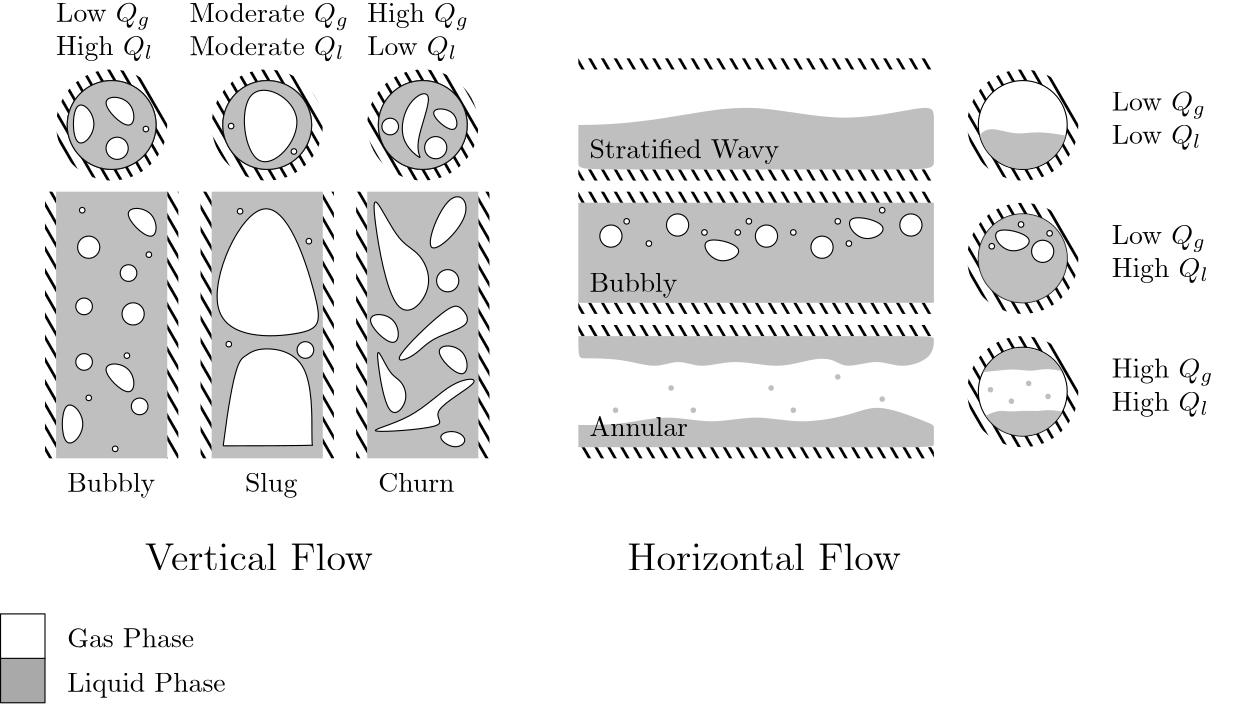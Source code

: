 <?xml version="1.0"?>
<!DOCTYPE ipe SYSTEM "ipe.dtd">
<ipe version="70206" creator="Ipe 7.2.7">
<info created="D:20170503130913" modified="D:20170503134047"/>
<ipestyle name="basic">
<symbol name="arrow/arc(spx)">
<path stroke="sym-stroke" fill="sym-stroke" pen="sym-pen">
0 0 m
-1 0.333 l
-1 -0.333 l
h
</path>
</symbol>
<symbol name="arrow/farc(spx)">
<path stroke="sym-stroke" fill="white" pen="sym-pen">
0 0 m
-1 0.333 l
-1 -0.333 l
h
</path>
</symbol>
<symbol name="arrow/ptarc(spx)">
<path stroke="sym-stroke" fill="sym-stroke" pen="sym-pen">
0 0 m
-1 0.333 l
-0.8 0 l
-1 -0.333 l
h
</path>
</symbol>
<symbol name="arrow/fptarc(spx)">
<path stroke="sym-stroke" fill="white" pen="sym-pen">
0 0 m
-1 0.333 l
-0.8 0 l
-1 -0.333 l
h
</path>
</symbol>
<symbol name="mark/circle(sx)" transformations="translations">
<path fill="sym-stroke">
0.6 0 0 0.6 0 0 e
0.4 0 0 0.4 0 0 e
</path>
</symbol>
<symbol name="mark/disk(sx)" transformations="translations">
<path fill="sym-stroke">
0.6 0 0 0.6 0 0 e
</path>
</symbol>
<symbol name="mark/fdisk(sfx)" transformations="translations">
<group>
<path fill="sym-fill">
0.5 0 0 0.5 0 0 e
</path>
<path fill="sym-stroke" fillrule="eofill">
0.6 0 0 0.6 0 0 e
0.4 0 0 0.4 0 0 e
</path>
</group>
</symbol>
<symbol name="mark/box(sx)" transformations="translations">
<path fill="sym-stroke" fillrule="eofill">
-0.6 -0.6 m
0.6 -0.6 l
0.6 0.6 l
-0.6 0.6 l
h
-0.4 -0.4 m
0.4 -0.4 l
0.4 0.4 l
-0.4 0.4 l
h
</path>
</symbol>
<symbol name="mark/square(sx)" transformations="translations">
<path fill="sym-stroke">
-0.6 -0.6 m
0.6 -0.6 l
0.6 0.6 l
-0.6 0.6 l
h
</path>
</symbol>
<symbol name="mark/fsquare(sfx)" transformations="translations">
<group>
<path fill="sym-fill">
-0.5 -0.5 m
0.5 -0.5 l
0.5 0.5 l
-0.5 0.5 l
h
</path>
<path fill="sym-stroke" fillrule="eofill">
-0.6 -0.6 m
0.6 -0.6 l
0.6 0.6 l
-0.6 0.6 l
h
-0.4 -0.4 m
0.4 -0.4 l
0.4 0.4 l
-0.4 0.4 l
h
</path>
</group>
</symbol>
<symbol name="mark/cross(sx)" transformations="translations">
<group>
<path fill="sym-stroke">
-0.43 -0.57 m
0.57 0.43 l
0.43 0.57 l
-0.57 -0.43 l
h
</path>
<path fill="sym-stroke">
-0.43 0.57 m
0.57 -0.43 l
0.43 -0.57 l
-0.57 0.43 l
h
</path>
</group>
</symbol>
<symbol name="arrow/fnormal(spx)">
<path stroke="sym-stroke" fill="white" pen="sym-pen">
0 0 m
-1 0.333 l
-1 -0.333 l
h
</path>
</symbol>
<symbol name="arrow/pointed(spx)">
<path stroke="sym-stroke" fill="sym-stroke" pen="sym-pen">
0 0 m
-1 0.333 l
-0.8 0 l
-1 -0.333 l
h
</path>
</symbol>
<symbol name="arrow/fpointed(spx)">
<path stroke="sym-stroke" fill="white" pen="sym-pen">
0 0 m
-1 0.333 l
-0.8 0 l
-1 -0.333 l
h
</path>
</symbol>
<symbol name="arrow/linear(spx)">
<path stroke="sym-stroke" pen="sym-pen">
-1 0.333 m
0 0 l
-1 -0.333 l
</path>
</symbol>
<symbol name="arrow/fdouble(spx)">
<path stroke="sym-stroke" fill="white" pen="sym-pen">
0 0 m
-1 0.333 l
-1 -0.333 l
h
-1 0 m
-2 0.333 l
-2 -0.333 l
h
</path>
</symbol>
<symbol name="arrow/double(spx)">
<path stroke="sym-stroke" fill="sym-stroke" pen="sym-pen">
0 0 m
-1 0.333 l
-1 -0.333 l
h
-1 0 m
-2 0.333 l
-2 -0.333 l
h
</path>
</symbol>
<pen name="heavier" value="0.8"/>
<pen name="fat" value="1.2"/>
<pen name="ultrafat" value="2"/>
<symbolsize name="large" value="5"/>
<symbolsize name="small" value="2"/>
<symbolsize name="tiny" value="1.1"/>
<arrowsize name="large" value="10"/>
<arrowsize name="small" value="5"/>
<arrowsize name="tiny" value="3"/>
<color name="red" value="1 0 0"/>
<color name="green" value="0 1 0"/>
<color name="blue" value="0 0 1"/>
<color name="yellow" value="1 1 0"/>
<color name="orange" value="1 0.647 0"/>
<color name="gold" value="1 0.843 0"/>
<color name="purple" value="0.627 0.125 0.941"/>
<color name="gray" value="0.745"/>
<color name="brown" value="0.647 0.165 0.165"/>
<color name="navy" value="0 0 0.502"/>
<color name="pink" value="1 0.753 0.796"/>
<color name="seagreen" value="0.18 0.545 0.341"/>
<color name="turquoise" value="0.251 0.878 0.816"/>
<color name="violet" value="0.933 0.51 0.933"/>
<color name="darkblue" value="0 0 0.545"/>
<color name="darkcyan" value="0 0.545 0.545"/>
<color name="darkgray" value="0.663"/>
<color name="darkgreen" value="0 0.392 0"/>
<color name="darkmagenta" value="0.545 0 0.545"/>
<color name="darkorange" value="1 0.549 0"/>
<color name="darkred" value="0.545 0 0"/>
<color name="lightblue" value="0.678 0.847 0.902"/>
<color name="lightcyan" value="0.878 1 1"/>
<color name="lightgray" value="0.827"/>
<color name="lightgreen" value="0.565 0.933 0.565"/>
<color name="lightyellow" value="1 1 0.878"/>
<dashstyle name="dashed" value="[4] 0"/>
<dashstyle name="dotted" value="[1 3] 0"/>
<dashstyle name="dash dotted" value="[4 2 1 2] 0"/>
<dashstyle name="dash dot dotted" value="[4 2 1 2 1 2] 0"/>
<textsize name="large" value="\large"/>
<textsize name="Large" value="\Large"/>
<textsize name="LARGE" value="\LARGE"/>
<textsize name="huge" value="\huge"/>
<textsize name="Huge" value="\Huge"/>
<textsize name="small" value="\small"/>
<textsize name="footnote" value="\footnotesize"/>
<textsize name="tiny" value="\tiny"/>
<textstyle name="center" begin="\begin{center}" end="\end{center}"/>
<textstyle name="itemize" begin="\begin{itemize}" end="\end{itemize}"/>
<textstyle name="item" begin="\begin{itemize}\item{}" end="\end{itemize}"/>
<gridsize name="4 pts" value="4"/>
<gridsize name="8 pts (~3 mm)" value="8"/>
<gridsize name="16 pts (~6 mm)" value="16"/>
<gridsize name="32 pts (~12 mm)" value="32"/>
<gridsize name="10 pts (~3.5 mm)" value="10"/>
<gridsize name="20 pts (~7 mm)" value="20"/>
<gridsize name="14 pts (~5 mm)" value="14"/>
<gridsize name="28 pts (~10 mm)" value="28"/>
<gridsize name="56 pts (~20 mm)" value="56"/>
<anglesize name="90 deg" value="90"/>
<anglesize name="60 deg" value="60"/>
<anglesize name="45 deg" value="45"/>
<anglesize name="30 deg" value="30"/>
<anglesize name="22.5 deg" value="22.5"/>
<opacity name="10%" value="0.1"/>
<opacity name="30%" value="0.3"/>
<opacity name="50%" value="0.5"/>
<opacity name="75%" value="0.75"/>
<tiling name="falling" angle="-60" step="4" width="1"/>
<tiling name="rising" angle="30" step="4" width="1"/>
</ipestyle>
<page>
<layer name="alpha"/>
<view layers="alpha" active="alpha"/>
<path layer="alpha" matrix="1 0 0 1 -328 0" fill="black" tiling="falling">
20 0 0 20 496 676 e
</path>
<path matrix="1 0 0 1 -272 0" fill="black" tiling="falling">
20 0 0 20 496 676 e
</path>
<path matrix="1 0 0 1 -216 0" fill="black" tiling="falling">
20 0 0 20 496 676 e
</path>
<path matrix="1 0 0 1 -328 0" stroke="black" fill="white">
16 0 0 16 496 676 e
</path>
<path matrix="1 0 0 1 -272 0" stroke="black" fill="white">
16 0 0 16 496 676 e
</path>
<path matrix="1 0 0 1 -216 0" stroke="black" fill="white">
16 0 0 16 496 676 e
</path>
<path fill="black" tiling="falling">
20 0 0 20 496 676 e
</path>
<path matrix="1 0 0 1 0 4" fill="black" tiling="falling">
20 0 0 20 496 624 e
</path>
<path matrix="1 0 0 1 0 4" fill="black" tiling="falling">
20 0 0 20 496 576 e
</path>
<path matrix="1 0 0 1 240 72" fill="black" tiling="falling">
96 628 m
96 624 l
224 624 l
224 628 l
h
</path>
<path matrix="1 0 0 1 240 32" fill="black" tiling="falling">
96 628 m
96 624 l
224 624 l
224 628 l
h
</path>
<path matrix="1 0 0 1 240 24" fill="black" tiling="falling">
96 628 m
96 624 l
224 624 l
224 628 l
h
</path>
<path matrix="1 0 0 1 240 -16" fill="black" tiling="falling">
96 628 m
96 624 l
224 624 l
224 628 l
h
</path>
<path matrix="1 0 0 1 240 -24" fill="black" tiling="falling">
96 628 m
96 624 l
224 624 l
224 628 l
h
</path>
<path matrix="1 0 0 1 240 -68" fill="black" tiling="falling">
96 628 m
96 624 l
224 624 l
224 628 l
h
</path>
<path matrix="0 0.75 -1 0 884 484" fill="black" tiling="falling">
96 628 m
96 624 l
224 624 l
224 628 l
h
</path>
<path matrix="0 0.75 -1 0 928 484" fill="black" tiling="falling">
96 628 m
96 624 l
224 624 l
224 628 l
h
</path>
<path matrix="1 0 0 1 240 84" fill="darkgray" opacity="75%">
96 592 m
112 592
136 596
160 600
192 592
224 600
224 596
224 576
224 576
96 576
96 576
96 592
96 592
96 592 c
</path>
<path matrix="1 0 0 0.75 240 240" fill="darkgray" opacity="75%">
96 544 m
96 496 l
224 496 l
224 544 l
h
</path>
<path matrix="1 0 0 1 119.731 96" stroke="black" fill="1">
4 0 0 4 336 544 e
</path>
<path matrix="1 0 0 1 141.397 165.322" stroke="black" fill="1">
1 0 0 1 304 480 e
</path>
<path matrix="1 0 0 1 125.397 161.322" stroke="black" fill="1">
1 0 0 1 304 480 e
</path>
<path matrix="1 0 0 1 109.397 157.322" stroke="black" fill="1">
1 0 0 1 304 480 e
</path>
<path matrix="1 0 0 1 93.397 161.322" stroke="black" fill="1">
1 0 0 1 304 480 e
</path>
<path matrix="1 0 0 1 89.397 157.322" stroke="black" fill="1">
1 0 0 1 304 480 e
</path>
<path matrix="1 0 0 1 129.397 153.322" stroke="black" fill="1">
1 0 0 1 304 480 e
</path>
<path matrix="1 0 0 1 77.397 157.322" stroke="black" fill="1">
1 0 0 1 304 480 e
</path>
<path matrix="1 0 0 1 57.397 153.322" stroke="black" fill="1">
1 0 0 1 304 480 e
</path>
<path matrix="1 0 0 1 49.397 161.322" stroke="black" fill="1">
1 0 0 1 304 480 e
</path>
<path matrix="1 0 0 1 67.731 92" stroke="black" fill="1">
4 0 0 4 336 544 e
</path>
<path matrix="1 0 0 1 11.731 92" stroke="black" fill="1">
4 0 0 4 336 544 e
</path>
<path matrix="1 0 0 1 35.731 96" stroke="black" fill="1">
4 0 0 4 336 544 e
</path>
<path matrix="1 0 0 1 87.731 88" stroke="black" fill="1">
4 0 0 4 336 544 e
</path>
<path matrix="-0.852129 -0.523332 0.523332 -0.852129 406.844 1232.27" stroke="black" fill="1">
288 512
272 528
288 528 u
</path>
<path matrix="-0.852129 -0.523332 0.523332 -0.852129 354.844 1224.27" stroke="black" fill="1">
288 512
272 528
288 528 u
</path>
<path matrix="1 0 0 1 240 136" fill="darkgray" opacity="75%">
96 464 m
96 456
96 456
112 456
124 452
132 456
140 452
152 456
168 452
180 456
188 456
192 452
204 456
212 452
224 456
224 464
224 464
96 464
96 464
96 464
96 464 c
</path>
<path matrix="1 0 0 1 240 144" fill="darkgray" opacity="75%">
96 416 m
96 424
96 424
96 424
112 424
128 428
144 424
160 428
176 424
196 428
204 432
224 424
224 424
224 416
224 416
96 416
96 416
96 416
96 416
96 416 c
</path>
<path matrix="1 0 0 1 65.397 101.322" fill="darkgray" opacity="75%">
1 0 0 1 304 480 e
</path>
<path matrix="1 0 0 1 73.397 93.322" fill="darkgray" opacity="75%">
1 0 0 1 304 480 e
</path>
<path matrix="1 0 0 1 101.397 101.322" fill="darkgray" opacity="75%">
1 0 0 1 304 480 e
</path>
<path matrix="1 0 0 1 109.397 93.322" fill="darkgray" opacity="75%">
1 0 0 1 304 480 e
</path>
<path matrix="1 0 0 1 141.397 97.322" fill="darkgray" opacity="75%">
1 0 0 1 304 480 e
</path>
<path matrix="1 0 0 1 125.397 105.322" fill="darkgray" opacity="75%">
1 0 0 1 304 480 e
</path>
<path matrix="1 0 0 1 45.397 93.322" fill="darkgray" opacity="75%">
1 0 0 1 304 480 e
</path>
<path stroke="black" fill="white">
16 0 0 16 496 676 e
</path>
<path matrix="1 0 0 1 0 4" stroke="black" fill="white">
16 0 0 16 496 624 e
</path>
<path matrix="1 0 0 1 0 4" stroke="black" fill="white">
16 0 0 16 496 576 e
</path>
<path matrix="1 0 0 1 0 4" fill="darkgray" opacity="75%">
481.621 583.017 m
483.88 586.445
486.187 588.638
489.301 590.53
492.04 591.502
494.884 591.961
500.724 591.287
504.659 589.454
507.688 586.927
510.505 582.752
510.066 583.626
503.514 584.427
498.991 583.108
492.394 584.427
486.74 583.485
481.621 583.017 c
</path>
<path matrix="1 0 0 1 0 4" fill="darkgray" opacity="75%">
482.568 567.306 m
484.141 565.259
485.923 563.572
486.952 562.804
488.971 561.627
490.227 561.078
492.816 560.32
494.215 560.1
497.255 560.049
499.9 560.483
502.516 561.387
504.65 562.54
506.188 563.663
508.562 566.091
510.154 568.539
510.334 568.891
505.034 569.578
501.409 568.853
496.19 569.288
490.681 568.563
486.912 569.578
482.568 567.306 c
</path>
<path matrix="1 0 0 1 180.367 100.713" fill="darkgray" opacity="75%">
1 0 0 1 304 480 e
</path>
<path matrix="1 0 0 1 187.905 96.567" fill="darkgray" opacity="75%">
1 0 0 1 304 480 e
</path>
<path matrix="1 0 0 1 194.125 102.975" fill="darkgray" opacity="75%">
1 0 0 1 304 480 e
</path>
<path matrix="1 0 0 1 201.098 98.2632" fill="darkgray" opacity="75%">
1 0 0 1 304 480 e
</path>
<path fill="darkgray" opacity="75%">
480.455 672.211 m
481.897 668.444
483.138 666.483
485.09 664.296
488.625 661.801
492.213 660.455
495.262 660.017
499.358 660.356
502.673 661.458
506.392 663.834
509.018 666.698
510.658 669.586
511.465 671.897
511.571 672.322
501.08 673.776
494.991 672.616
489.482 673.631
482.668 675.371
480.455 672.211 c
</path>
<path matrix="1 0 0 1 0.00028155 4.00043" fill="darkgray" opacity="75%">
16 0 0 16 496 624 e
</path>
<path matrix="-0.852129 -0.523332 0.523332 -0.852129 459.447 1227.86" stroke="black" fill="1">
288 512
272 528
288 528 u
</path>
<path matrix="1 0 0 1 191.372 160.181" stroke="black" fill="1">
1 0 0 1 304 480 e
</path>
<path matrix="1 0 0 1 201.663 156.996" stroke="black" fill="1">
1 0 0 1 304 480 e
</path>
<path matrix="1 0 0 1 180.837 152.341" stroke="black" fill="1">
1 0 0 1 304 480 e
</path>
<path matrix="1 0 0 1 167.16 86.5216" stroke="black" fill="1">
4 0 0 4 336 544 e
</path>
<path matrix="0 0.75 -1 0 828 484" fill="black" tiling="falling">
96 628 m
96 624 l
224 624 l
224 628 l
h
</path>
<path matrix="0 0.75 -1 0 872 484" fill="black" tiling="falling">
96 628 m
96 624 l
224 624 l
224 628 l
h
</path>
<path matrix="0 0.75 -1 0 772 484" fill="black" tiling="falling">
96 628 m
96 624 l
224 624 l
224 628 l
h
</path>
<path matrix="0 0.75 -1 0 816 484" fill="black" tiling="falling">
96 628 m
96 624 l
224 624 l
224 628 l
h
</path>
<path matrix="1 0 0 1 -328 0" stroke="black" fill="darkgray" opacity="75%">
16 0 0 16 496 676 e
</path>
<path matrix="1 0 0 1 -272 0" stroke="black" fill="darkgray" opacity="75%">
16 0 0 16 496 676 e
</path>
<path matrix="1 0 0 1 -216 0" stroke="black" fill="darkgray" opacity="75%">
16 0 0 16 496 676 e
</path>
<path fill="darkgray" opacity="75%">
148 652 m
148 556 l
188 556 l
188 652 l
h
</path>
<path fill="darkgray" opacity="75%">
204 652 m
204 556 l
244 556 l
244 652 l
h
</path>
<path fill="darkgray" opacity="75%">
260 652 m
260 556 l
300 556 l
300 652 l
h
</path>
<path matrix="1 0 0 1 -176.269 88" stroke="black" fill="1">
4 0 0 4 336 544 e
</path>
<path matrix="1 0 0 1 -160.269 64" stroke="black" fill="1">
4 0 0 4 336 544 e
</path>
<path matrix="1 0 0 1 -129.926 142.698" stroke="black" fill="1">
3 0 0 3 304 480 e
</path>
<path matrix="1 0 0 1 -145.926 130.698" stroke="black" fill="1">
3 0 0 3 304 480 e
</path>
<path matrix="1 0 0 1 -125.926 94.698" stroke="black" fill="1">
3 0 0 3 304 480 e
</path>
<path matrix="1 0 0 1 -145.926 110.698" stroke="black" fill="1">
3 0 0 3 304 480 e
</path>
<path matrix="1 0 0 1 -130.505 112.965" stroke="black" fill="1">
1 0 0 1 304 480 e
</path>
<path matrix="1 0 0 1 -144.244 97.76" stroke="black" fill="1">
1 0 0 1 304 480 e
</path>
<path matrix="1 0 0 1 -134.736 79.416" stroke="black" fill="1">
1 0 0 1 304 480 e
</path>
<path matrix="1 0 0 1 -146.603 165.322" stroke="black" fill="1">
1 0 0 1 304 480 e
</path>
<path matrix="1 0 0 1 -122.603 149.322" stroke="black" fill="1">
1 0 0 1 304 480 e
</path>
<path matrix="0.736892 0 0 0.785265 -27.117 153.736" stroke="black" fill="white">
240 512
256 528
240 544 u
</path>
<path matrix="1 0 0 1 -103.35 118.635" stroke="black" fill="1">
288 512
272 528
288 528 u
</path>
<path matrix="1 0 0 1 -111.35 62.635" stroke="black" fill="1">
288 512
272 528
288 528 u
</path>
<path matrix="1 0 0 1 -111.35 158.635" stroke="black" fill="1">
288 512
272 528
288 528 u
</path>
<path matrix="0.736892 0 0 0.785265 -23.117 261.736" stroke="black" fill="white">
240 512
256 528
240 544 u
</path>
<path matrix="1 0 0 1 -166.028 123.616" stroke="black" fill="1">
4 0 0 4 336 544 e
</path>
<path matrix="1 0 0 1 -123.68 194.538" stroke="black" fill="1">
1 0 0 1 304 480 e
</path>
<path matrix="0.765882 0 0 0.765882 -69.692 274.223" stroke="black" fill="white">
342.907 422.839
407.5 425.531
410.192 434.682
384.354 513.271 u
</path>
<path stroke="black" fill="white">
208.152 560.498 m
240.449 560.498
240.449 561.036
239.911 559.959
240.449 593.333
221.071 596.563
216.227 592.795
211.92 590.103
208.152 560.498 c
</path>
<path matrix="1 0 0 1 -93.8265 117.096" stroke="black" fill="1">
1 0 0 1 304 480 e
</path>
<path matrix="1 0 0 1 -66.2601 115.004" stroke="black" fill="1">
3 0 0 3 304 480 e
</path>
<path matrix="1 0 0 1 -89.7675 164.932" stroke="black" fill="1">
1 0 0 1 304 480 e
</path>
<path matrix="1 0 0 1 -65.0065 154.167" stroke="black" fill="1">
1 0 0 1 304 480 e
</path>
<path matrix="0.680362 0.00386522 -0.00421987 0.742788 45.5587 184.315" stroke="black" fill="white">
248.707 689.289
296.614 666.143
256.782 626.31 u
</path>
<path matrix="1 0 0 1 -92.9971 195.615" stroke="black" fill="1">
1 0 0 1 304 480 e
</path>
<path matrix="1 0 0 1 -70.3893 186.464" stroke="black" fill="1">
1 0 0 1 304 480 e
</path>
<path matrix="1 0 0 1 -47.0498 122.836" stroke="black" fill="white">
316.531 478.282
332.141 493.893
326.22 507.888
318.684 510.041
310.071 527.804
308.457 524.575 u
</path>
<path matrix="0.822326 0 0 0.493216 -4.97356 363.244" stroke="black" fill="white">
349.904 479.359
369.282 487.433
363.361 501.967
358.517 504.12
329.988 457.828
343.445 464.825 u
</path>
<path matrix="0.859125 0 0 0.859125 47.8521 165.135" stroke="black" fill="white">
266.471 470.746
282.619 488.51
298.767 489.048
269.7 473.438
285.31 468.055
238.48 464.825 u
</path>
<path matrix="1 0 0 1 -113.832 93.8596" stroke="black" fill="white">
405.347 464.825
410.73 468.593
405.347 472.9
397.811 470.208 u
</path>
<path matrix="0.518055 0 0 0.554613 103.384 302.675" stroke="black" fill="white">
316.531 478.282
332.141 493.893
326.22 507.888
318.684 510.041
310.071 527.804
308.457 524.575 u
</path>
<path matrix="0.675968 -0.736931 1.47386 1.35194 -672.225 142.933" stroke="black" fill="1">
288 512
272 528
288 528 u
</path>
<path matrix="1 0 0 1 -47.0342 75.9351" stroke="black" fill="1">
4 0 0 4 336 544 e
</path>
<path matrix="1.05397 0 0 0.964286 -13.3013 24.6508" stroke="black" fill="white">
269.517 669.231
272.746 685.379
283.512 690.224
274.361 666.539
279.744 661.156 u
</path>
<path matrix="1 0 0 1 -51.3409 123.842" stroke="black" fill="1">
4 0 0 4 336 544 e
</path>
<path matrix="1 0 0 1 8.61235 69.1132" stroke="black" fill="1">
288 512
272 528
288 528 u
</path>
<path matrix="1 0 0 1 -16.1486 80.4171" stroke="black" fill="1">
288 512
272 528
288 528 u
</path>
<path matrix="0.836402 0 0 0.73784 51.9607 292.694" stroke="black" fill="1">
288 512
272 528
288 528 u
</path>
<path matrix="1 0 0 1 -35.7266 195.449" stroke="black" fill="1">
3 0 0 3 304 480 e
</path>
<text matrix="1 0 0 1 -15.768 12.761" transformations="translations" pos="195.772 502.901" stroke="black" type="label" width="82.129" height="9.963" depth="0" valign="baseline" size="Large">Vertical Flow</text>
<text matrix="1 0 0 1 -43.9907 -15.768" transformations="translations" pos="397.628 531.43" stroke="black" type="label" width="98.518" height="9.963" depth="0" valign="baseline" size="Large">Horizontal Flow</text>
<text matrix="1 0 0 1 0 -4" transformations="translations" pos="528 692" stroke="black" type="minipage" width="52" height="12.84" depth="7.86" valign="top">Low $Q_g$ \\
Low $Q_l$</text>
<text matrix="1 0 0 1 4 0" transformations="translations" pos="144 720" stroke="black" type="minipage" width="48" height="12.84" depth="7.86" valign="top">Low $Q_g$ \\
High $Q_l$</text>
<text matrix="1 0 0 1 52 0" transformations="translations" pos="144 720" stroke="black" type="minipage" width="60" height="12.891" depth="7.92" valign="top">Moderate $Q_g$ \\
Moderate $Q_l$</text>
<text matrix="1 0 0 1 116 0" transformations="translations" pos="144 720" stroke="black" type="minipage" width="48" height="12.891" depth="7.92" valign="top">High $Q_g$ \\
Low $Q_l$</text>
<text matrix="1 0 0 1 0 -52" transformations="translations" pos="528 692" stroke="black" type="minipage" width="52" height="12.84" depth="7.86" valign="top">Low $Q_g$ \\
High $Q_l$</text>
<text matrix="1 0 0 1 0 -100" transformations="translations" pos="528 692" stroke="black" type="minipage" width="52" height="12.891" depth="7.92" valign="top">High $Q_g$ \\
High $Q_l$</text>
<path matrix="1 0 0 1 0 -12" stroke="black" fill="darkgray">
128 496 m
128 480 l
144 480 l
144 496 l
h
</path>
<path matrix="1 0 0 1 0 -12" stroke="black" fill="white">
128 512 m
128 496 l
144 496 l
144 512 l
h
</path>
<text matrix="1 0 0 1 0 -24" transformations="translations" pos="152 512" stroke="black" type="label" width="45.704" height="6.918" depth="0" valign="baseline">Gas Phase</text>
<text matrix="1 0 0 1 -4 -20" transformations="translations" pos="156 492" stroke="black" type="label" width="57.064" height="6.926" depth="1.93" valign="baseline">Liquid Phase</text>
<text matrix="1 0 0 1 -132 48" transformations="translations" pos="284 496" stroke="black" type="label" width="31.687" height="6.926" depth="1.93" valign="baseline">Bubbly</text>
<text matrix="1 0 0 1 -68 48" transformations="translations" pos="284 496" stroke="black" type="label" width="18.818" height="6.926" depth="1.93" valign="baseline">Slug</text>
<text matrix="1 0 0 1 -96 96" transformations="translations" pos="360 448" stroke="black" type="label" width="27.425" height="6.918" depth="0" valign="baseline">Churn</text>
<text matrix="1 0 0 1 -20 116" transformations="translations" pos="360 448" stroke="black" type="label" width="35.45" height="6.918" depth="0" valign="baseline">Annular</text>
<text matrix="1 0 0 1 -20 216" transformations="translations" pos="360 448" stroke="black" type="label" width="68.383" height="6.926" depth="1.93" valign="baseline">Stratified Wavy</text>
<text matrix="1 0 0 1 -20 168" transformations="translations" pos="360 448" stroke="black" type="label" width="31.687" height="6.926" depth="1.93" valign="baseline">Bubbly</text>
</page>
</ipe>
